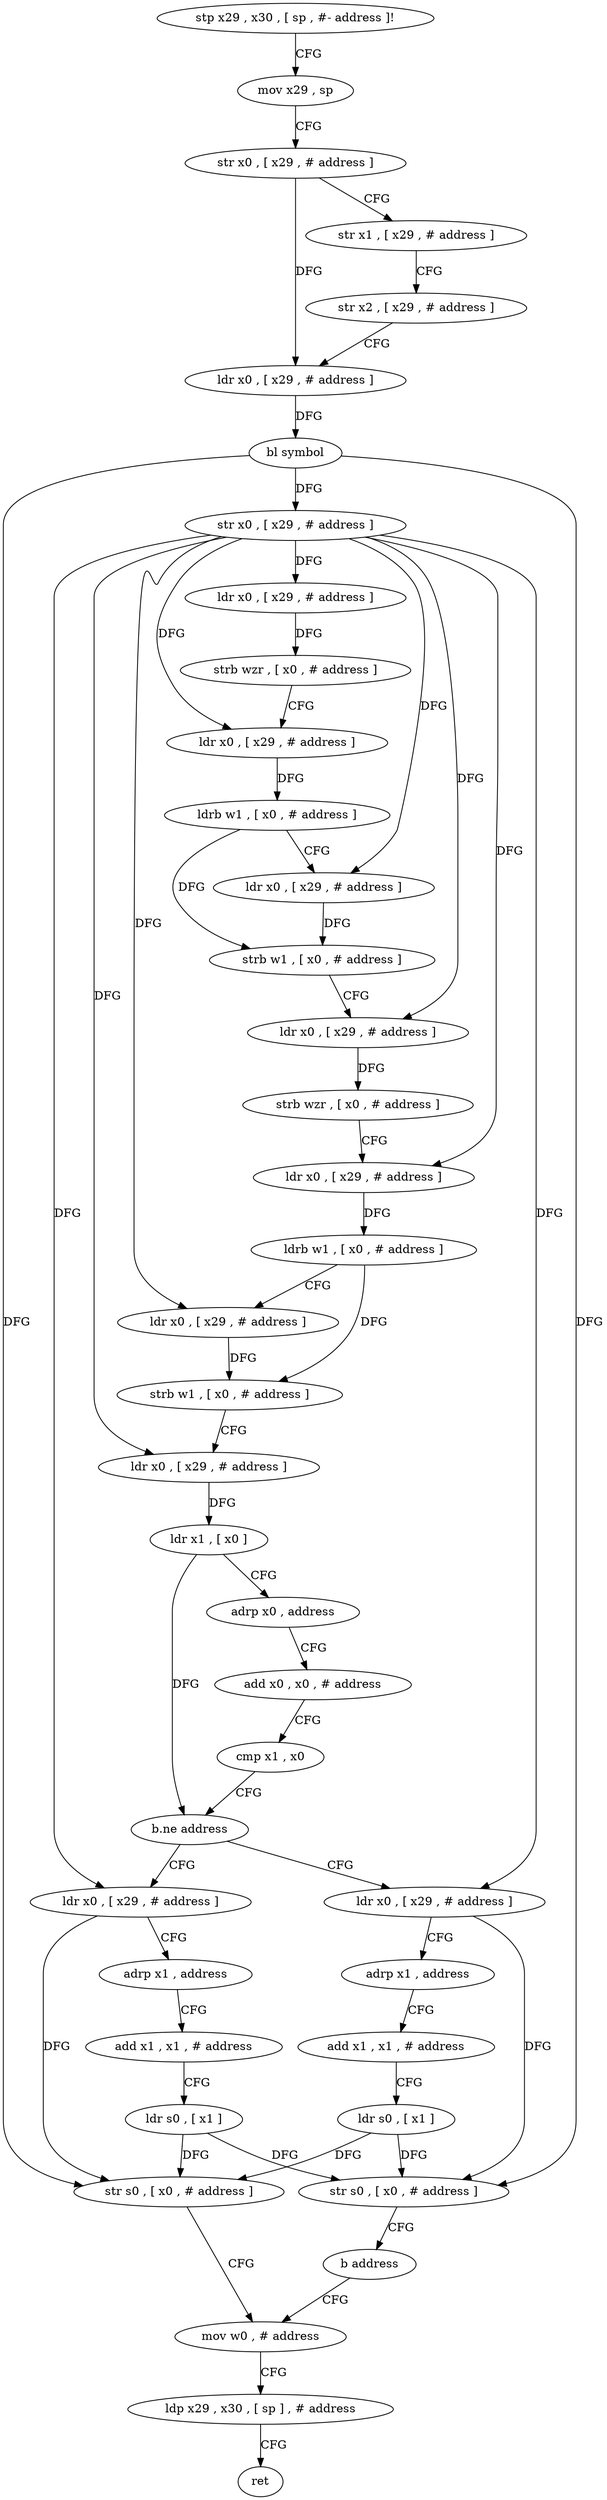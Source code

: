 digraph "func" {
"4276352" [label = "stp x29 , x30 , [ sp , #- address ]!" ]
"4276356" [label = "mov x29 , sp" ]
"4276360" [label = "str x0 , [ x29 , # address ]" ]
"4276364" [label = "str x1 , [ x29 , # address ]" ]
"4276368" [label = "str x2 , [ x29 , # address ]" ]
"4276372" [label = "ldr x0 , [ x29 , # address ]" ]
"4276376" [label = "bl symbol" ]
"4276380" [label = "str x0 , [ x29 , # address ]" ]
"4276384" [label = "ldr x0 , [ x29 , # address ]" ]
"4276388" [label = "strb wzr , [ x0 , # address ]" ]
"4276392" [label = "ldr x0 , [ x29 , # address ]" ]
"4276396" [label = "ldrb w1 , [ x0 , # address ]" ]
"4276400" [label = "ldr x0 , [ x29 , # address ]" ]
"4276404" [label = "strb w1 , [ x0 , # address ]" ]
"4276408" [label = "ldr x0 , [ x29 , # address ]" ]
"4276412" [label = "strb wzr , [ x0 , # address ]" ]
"4276416" [label = "ldr x0 , [ x29 , # address ]" ]
"4276420" [label = "ldrb w1 , [ x0 , # address ]" ]
"4276424" [label = "ldr x0 , [ x29 , # address ]" ]
"4276428" [label = "strb w1 , [ x0 , # address ]" ]
"4276432" [label = "ldr x0 , [ x29 , # address ]" ]
"4276436" [label = "ldr x1 , [ x0 ]" ]
"4276440" [label = "adrp x0 , address" ]
"4276444" [label = "add x0 , x0 , # address" ]
"4276448" [label = "cmp x1 , x0" ]
"4276452" [label = "b.ne address" ]
"4276480" [label = "ldr x0 , [ x29 , # address ]" ]
"4276456" [label = "ldr x0 , [ x29 , # address ]" ]
"4276484" [label = "adrp x1 , address" ]
"4276488" [label = "add x1 , x1 , # address" ]
"4276492" [label = "ldr s0 , [ x1 ]" ]
"4276496" [label = "str s0 , [ x0 , # address ]" ]
"4276500" [label = "mov w0 , # address" ]
"4276460" [label = "adrp x1 , address" ]
"4276464" [label = "add x1 , x1 , # address" ]
"4276468" [label = "ldr s0 , [ x1 ]" ]
"4276472" [label = "str s0 , [ x0 , # address ]" ]
"4276476" [label = "b address" ]
"4276504" [label = "ldp x29 , x30 , [ sp ] , # address" ]
"4276508" [label = "ret" ]
"4276352" -> "4276356" [ label = "CFG" ]
"4276356" -> "4276360" [ label = "CFG" ]
"4276360" -> "4276364" [ label = "CFG" ]
"4276360" -> "4276372" [ label = "DFG" ]
"4276364" -> "4276368" [ label = "CFG" ]
"4276368" -> "4276372" [ label = "CFG" ]
"4276372" -> "4276376" [ label = "DFG" ]
"4276376" -> "4276380" [ label = "DFG" ]
"4276376" -> "4276496" [ label = "DFG" ]
"4276376" -> "4276472" [ label = "DFG" ]
"4276380" -> "4276384" [ label = "DFG" ]
"4276380" -> "4276392" [ label = "DFG" ]
"4276380" -> "4276400" [ label = "DFG" ]
"4276380" -> "4276408" [ label = "DFG" ]
"4276380" -> "4276416" [ label = "DFG" ]
"4276380" -> "4276424" [ label = "DFG" ]
"4276380" -> "4276432" [ label = "DFG" ]
"4276380" -> "4276480" [ label = "DFG" ]
"4276380" -> "4276456" [ label = "DFG" ]
"4276384" -> "4276388" [ label = "DFG" ]
"4276388" -> "4276392" [ label = "CFG" ]
"4276392" -> "4276396" [ label = "DFG" ]
"4276396" -> "4276400" [ label = "CFG" ]
"4276396" -> "4276404" [ label = "DFG" ]
"4276400" -> "4276404" [ label = "DFG" ]
"4276404" -> "4276408" [ label = "CFG" ]
"4276408" -> "4276412" [ label = "DFG" ]
"4276412" -> "4276416" [ label = "CFG" ]
"4276416" -> "4276420" [ label = "DFG" ]
"4276420" -> "4276424" [ label = "CFG" ]
"4276420" -> "4276428" [ label = "DFG" ]
"4276424" -> "4276428" [ label = "DFG" ]
"4276428" -> "4276432" [ label = "CFG" ]
"4276432" -> "4276436" [ label = "DFG" ]
"4276436" -> "4276440" [ label = "CFG" ]
"4276436" -> "4276452" [ label = "DFG" ]
"4276440" -> "4276444" [ label = "CFG" ]
"4276444" -> "4276448" [ label = "CFG" ]
"4276448" -> "4276452" [ label = "CFG" ]
"4276452" -> "4276480" [ label = "CFG" ]
"4276452" -> "4276456" [ label = "CFG" ]
"4276480" -> "4276484" [ label = "CFG" ]
"4276480" -> "4276496" [ label = "DFG" ]
"4276456" -> "4276460" [ label = "CFG" ]
"4276456" -> "4276472" [ label = "DFG" ]
"4276484" -> "4276488" [ label = "CFG" ]
"4276488" -> "4276492" [ label = "CFG" ]
"4276492" -> "4276496" [ label = "DFG" ]
"4276492" -> "4276472" [ label = "DFG" ]
"4276496" -> "4276500" [ label = "CFG" ]
"4276500" -> "4276504" [ label = "CFG" ]
"4276460" -> "4276464" [ label = "CFG" ]
"4276464" -> "4276468" [ label = "CFG" ]
"4276468" -> "4276472" [ label = "DFG" ]
"4276468" -> "4276496" [ label = "DFG" ]
"4276472" -> "4276476" [ label = "CFG" ]
"4276476" -> "4276500" [ label = "CFG" ]
"4276504" -> "4276508" [ label = "CFG" ]
}
